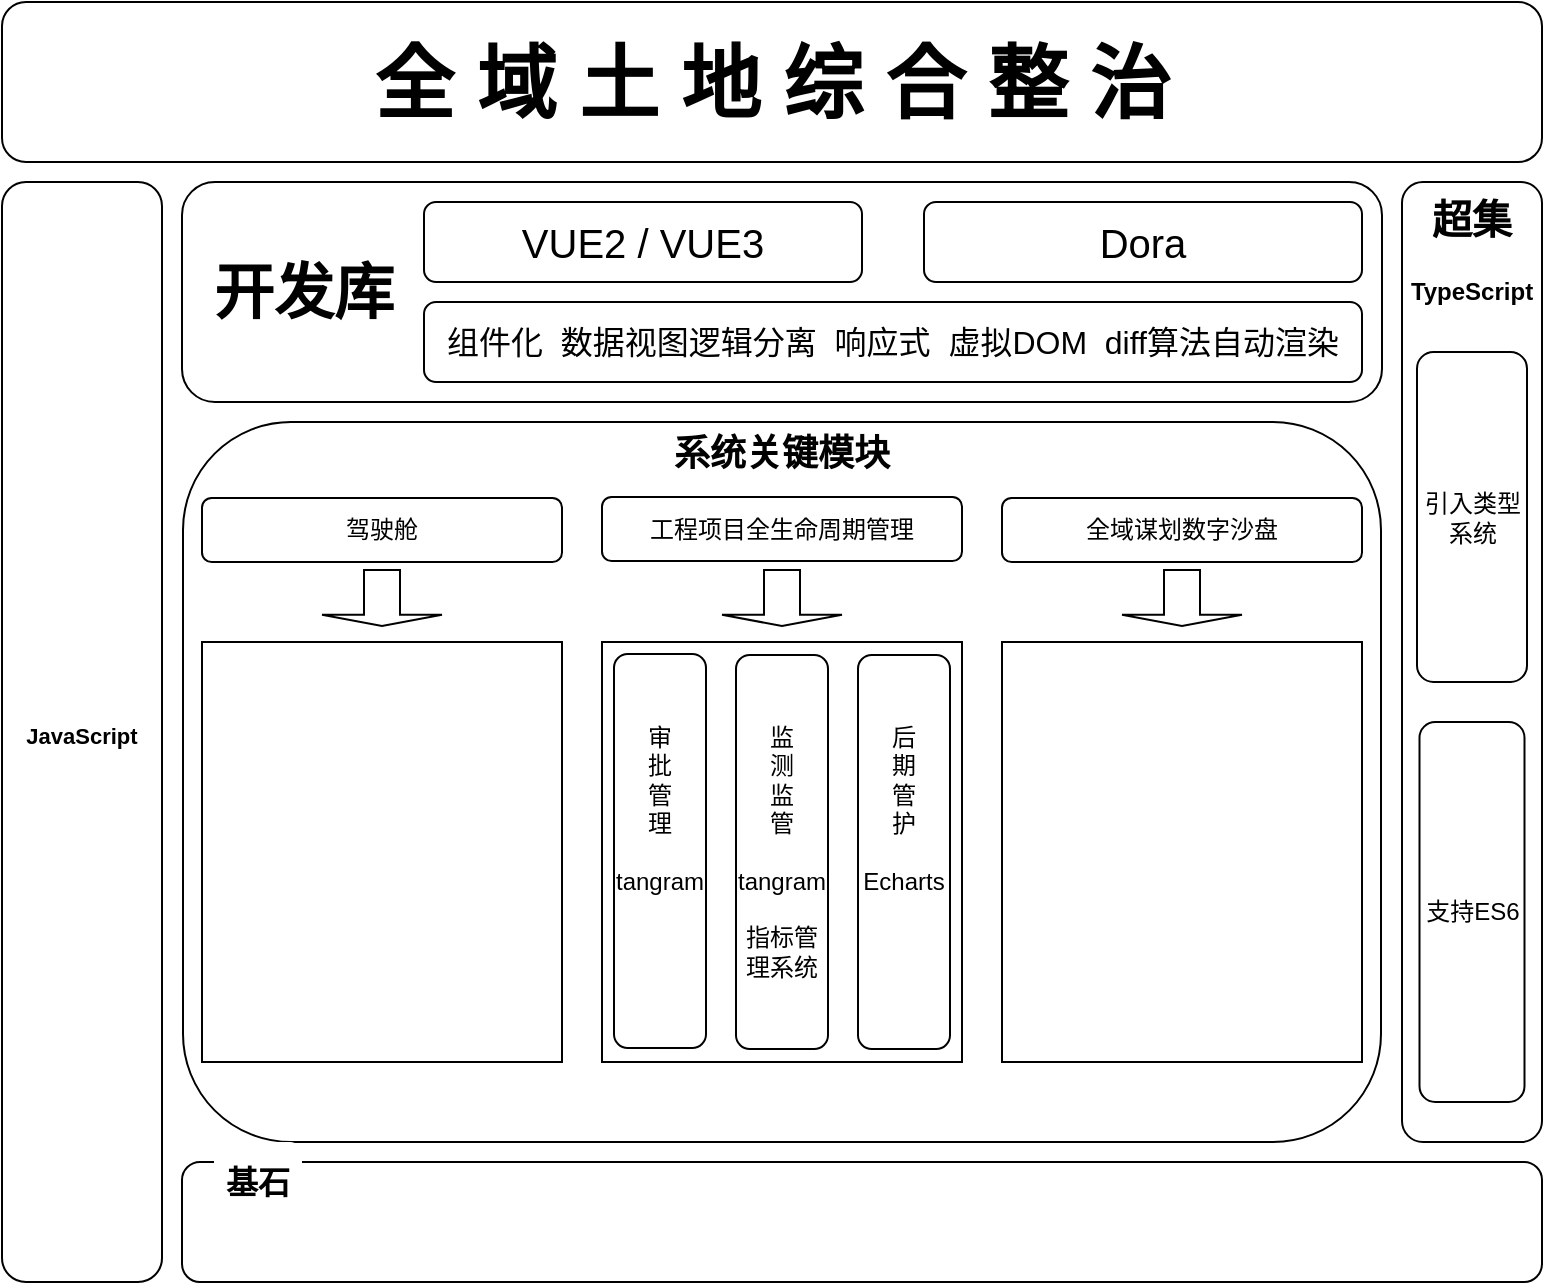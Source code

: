 <mxfile version="21.1.2" type="github">
  <diagram name="第 1 页" id="aERbTS1XuSQMkrAbpRA_">
    <mxGraphModel dx="1018" dy="626" grid="1" gridSize="10" guides="1" tooltips="1" connect="1" arrows="1" fold="1" page="1" pageScale="1" pageWidth="827" pageHeight="1169" math="0" shadow="0">
      <root>
        <mxCell id="0" />
        <mxCell id="1" parent="0" />
        <mxCell id="1gftsp3Zv8tTFMD2zvdp-1" value="&lt;h1&gt;&lt;font style=&quot;font-size: 40px;&quot;&gt;全 域 土 地 综 合 整 治&lt;/font&gt;&lt;/h1&gt;" style="rounded=1;whiteSpace=wrap;html=1;" parent="1" vertex="1">
          <mxGeometry x="30" y="40" width="770" height="80" as="geometry" />
        </mxCell>
        <mxCell id="UVithkWDfJSBE_TuZt-7-1" value="" style="rounded=1;whiteSpace=wrap;html=1;" vertex="1" parent="1">
          <mxGeometry x="120" y="130" width="600" height="110" as="geometry" />
        </mxCell>
        <mxCell id="UVithkWDfJSBE_TuZt-7-2" value="&lt;h2&gt;&lt;font style=&quot;font-size: 30px;&quot;&gt;开发库&lt;/font&gt;&lt;/h2&gt;" style="rounded=1;whiteSpace=wrap;html=1;strokeWidth=0;strokeColor=none;" vertex="1" parent="1">
          <mxGeometry x="121" y="155" width="120" height="60" as="geometry" />
        </mxCell>
        <mxCell id="UVithkWDfJSBE_TuZt-7-3" value="&lt;font style=&quot;font-size: 20px;&quot;&gt;VUE2 / VUE3&lt;/font&gt;" style="rounded=1;whiteSpace=wrap;html=1;" vertex="1" parent="1">
          <mxGeometry x="241" y="140" width="219" height="40" as="geometry" />
        </mxCell>
        <mxCell id="UVithkWDfJSBE_TuZt-7-4" value="&lt;font style=&quot;font-size: 16px;&quot;&gt;组件化&amp;nbsp; 数据视图逻辑分离&amp;nbsp; 响应式&amp;nbsp; 虚拟DOM&amp;nbsp; diff算法自动渲染&lt;/font&gt;" style="rounded=1;whiteSpace=wrap;html=1;" vertex="1" parent="1">
          <mxGeometry x="241" y="190" width="469" height="40" as="geometry" />
        </mxCell>
        <mxCell id="UVithkWDfJSBE_TuZt-7-5" value="&lt;h2&gt;&lt;span style=&quot;font-size: 11px;&quot;&gt;JavaScript&lt;/span&gt;&lt;/h2&gt;" style="rounded=1;whiteSpace=wrap;html=1;" vertex="1" parent="1">
          <mxGeometry x="30" y="130" width="80" height="550" as="geometry" />
        </mxCell>
        <mxCell id="UVithkWDfJSBE_TuZt-7-6" value="" style="rounded=1;whiteSpace=wrap;html=1;" vertex="1" parent="1">
          <mxGeometry x="730" y="130" width="70" height="480" as="geometry" />
        </mxCell>
        <mxCell id="UVithkWDfJSBE_TuZt-7-7" value="&lt;h2&gt;&lt;font style=&quot;font-size: 20px;&quot;&gt;超集&lt;/font&gt;&lt;/h2&gt;&lt;h3&gt;&lt;font style=&quot;font-size: 12px;&quot;&gt;TypeScript&lt;/font&gt;&lt;/h3&gt;" style="rounded=1;whiteSpace=wrap;html=1;strokeColor=none;" vertex="1" parent="1">
          <mxGeometry x="735" y="134" width="60" height="59" as="geometry" />
        </mxCell>
        <mxCell id="UVithkWDfJSBE_TuZt-7-8" value="引入类型系统" style="rounded=1;whiteSpace=wrap;html=1;" vertex="1" parent="1">
          <mxGeometry x="737.5" y="215" width="55" height="165" as="geometry" />
        </mxCell>
        <mxCell id="UVithkWDfJSBE_TuZt-7-9" value="支持ES6" style="rounded=1;whiteSpace=wrap;html=1;" vertex="1" parent="1">
          <mxGeometry x="738.75" y="400" width="52.5" height="190" as="geometry" />
        </mxCell>
        <mxCell id="UVithkWDfJSBE_TuZt-7-10" value="" style="rounded=1;whiteSpace=wrap;html=1;" vertex="1" parent="1">
          <mxGeometry x="120.5" y="250" width="599" height="360" as="geometry" />
        </mxCell>
        <mxCell id="UVithkWDfJSBE_TuZt-7-11" value="&lt;h2&gt;系统关键模块&lt;/h2&gt;" style="rounded=1;whiteSpace=wrap;html=1;strokeColor=none;" vertex="1" parent="1">
          <mxGeometry x="365" y="250.5" width="110" height="30" as="geometry" />
        </mxCell>
        <mxCell id="UVithkWDfJSBE_TuZt-7-12" value="驾驶舱" style="rounded=1;whiteSpace=wrap;html=1;" vertex="1" parent="1">
          <mxGeometry x="130" y="288" width="180" height="32" as="geometry" />
        </mxCell>
        <mxCell id="UVithkWDfJSBE_TuZt-7-15" value="工程项目全生命周期管理" style="rounded=1;whiteSpace=wrap;html=1;" vertex="1" parent="1">
          <mxGeometry x="330" y="287.5" width="180" height="32" as="geometry" />
        </mxCell>
        <mxCell id="UVithkWDfJSBE_TuZt-7-16" value="全域谋划数字沙盘" style="rounded=1;whiteSpace=wrap;html=1;" vertex="1" parent="1">
          <mxGeometry x="530" y="288" width="180" height="32" as="geometry" />
        </mxCell>
        <mxCell id="UVithkWDfJSBE_TuZt-7-18" value="" style="shape=singleArrow;direction=south;whiteSpace=wrap;html=1;" vertex="1" parent="1">
          <mxGeometry x="190" y="324" width="60" height="28" as="geometry" />
        </mxCell>
        <mxCell id="UVithkWDfJSBE_TuZt-7-19" value="" style="shape=singleArrow;direction=south;whiteSpace=wrap;html=1;" vertex="1" parent="1">
          <mxGeometry x="390" y="324" width="60" height="28" as="geometry" />
        </mxCell>
        <mxCell id="UVithkWDfJSBE_TuZt-7-20" value="" style="shape=singleArrow;direction=south;whiteSpace=wrap;html=1;" vertex="1" parent="1">
          <mxGeometry x="590" y="324" width="60" height="28" as="geometry" />
        </mxCell>
        <mxCell id="UVithkWDfJSBE_TuZt-7-21" value="" style="rounded=0;whiteSpace=wrap;html=1;" vertex="1" parent="1">
          <mxGeometry x="130" y="360" width="180" height="210" as="geometry" />
        </mxCell>
        <mxCell id="UVithkWDfJSBE_TuZt-7-22" value="" style="rounded=0;whiteSpace=wrap;html=1;" vertex="1" parent="1">
          <mxGeometry x="330" y="360" width="180" height="210" as="geometry" />
        </mxCell>
        <mxCell id="UVithkWDfJSBE_TuZt-7-23" value="" style="rounded=0;whiteSpace=wrap;html=1;" vertex="1" parent="1">
          <mxGeometry x="530" y="360" width="180" height="210" as="geometry" />
        </mxCell>
        <mxCell id="UVithkWDfJSBE_TuZt-7-24" value="审&lt;br&gt;批&lt;br&gt;管&lt;br&gt;理&lt;br&gt;&lt;br&gt;tangram&lt;br&gt;&lt;br&gt;&lt;br&gt;&lt;br&gt;" style="rounded=1;whiteSpace=wrap;html=1;" vertex="1" parent="1">
          <mxGeometry x="336" y="366" width="46" height="197" as="geometry" />
        </mxCell>
        <mxCell id="UVithkWDfJSBE_TuZt-7-25" value="监&lt;br&gt;测&lt;br&gt;监&lt;br&gt;管&lt;br&gt;&lt;br&gt;tangram&lt;br&gt;&lt;br&gt;指标管理系统" style="rounded=1;whiteSpace=wrap;html=1;" vertex="1" parent="1">
          <mxGeometry x="397" y="366.5" width="46" height="197" as="geometry" />
        </mxCell>
        <mxCell id="UVithkWDfJSBE_TuZt-7-26" value="&lt;font style=&quot;font-size: 20px;&quot;&gt;Dora&lt;/font&gt;" style="rounded=1;whiteSpace=wrap;html=1;" vertex="1" parent="1">
          <mxGeometry x="491" y="140" width="219" height="40" as="geometry" />
        </mxCell>
        <mxCell id="UVithkWDfJSBE_TuZt-7-27" value="后&lt;br&gt;期&lt;br&gt;管&lt;br&gt;护&lt;br&gt;&lt;br&gt;Echarts&lt;br&gt;&lt;br&gt;&lt;br&gt;&lt;br&gt;" style="rounded=1;whiteSpace=wrap;html=1;" vertex="1" parent="1">
          <mxGeometry x="458" y="366.5" width="46" height="197" as="geometry" />
        </mxCell>
        <mxCell id="UVithkWDfJSBE_TuZt-7-28" value="" style="rounded=1;whiteSpace=wrap;html=1;" vertex="1" parent="1">
          <mxGeometry x="120" y="620" width="680" height="60" as="geometry" />
        </mxCell>
        <mxCell id="UVithkWDfJSBE_TuZt-7-30" value="&lt;h2&gt;&lt;font style=&quot;font-size: 16px;&quot;&gt;基石&lt;/font&gt;&lt;/h2&gt;" style="rounded=1;whiteSpace=wrap;html=1;strokeColor=none;" vertex="1" parent="1">
          <mxGeometry x="136" y="610" width="44" height="40" as="geometry" />
        </mxCell>
      </root>
    </mxGraphModel>
  </diagram>
</mxfile>
